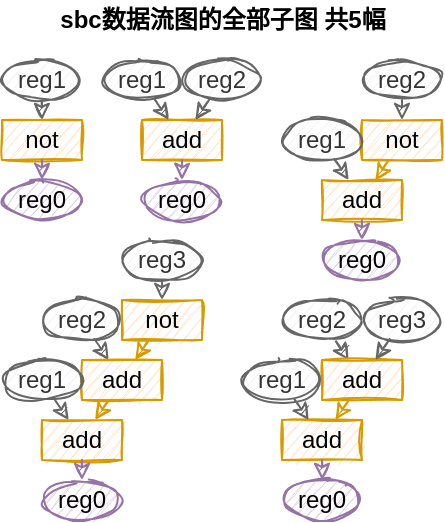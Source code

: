 <?xml version="1.0"?>
<mxfile version="18.1.3">
  <diagram id="ZNJziAjdaPIJvLetzNAb" name="Page-1">
    <mxGraphModel dx="2" dy="1" grid="1" gridSize="10" guides="0" tooltips="1" connect="1" arrows="1" fold="1" page="1" pageScale="1" pageWidth="850" pageHeight="1100" math="0" shadow="0">
      <root>
        <mxCell id="0"/>
        <mxCell id="1" parent="0"/>
        <mxCell id="v_liOWd7HeKcWQdTeGAF-1" value="&lt;b&gt;sbc&#x6570;&#x636E;&#x6D41;&#x56FE;&#x7684;&#x5168;&#x90E8;&#x5B50;&#x56FE; &#x5171;5&#x5E45;&lt;/b&gt;" style="text;html=1;align=center;verticalAlign=middle;resizable=0;points=[];autosize=1;strokeColor=none;fillColor=none;sketch=1;" parent="1" vertex="1">
          <mxGeometry x="100" y="80" width="180" height="20" as="geometry"/>
        </mxCell>
        <mxCell id="v_liOWd7HeKcWQdTeGAF-15" value="not" style="rounded=0;whiteSpace=wrap;html=1;fillColor=#ffe6cc;strokeColor=#d79b00;sketch=1;" parent="1" vertex="1">
          <mxGeometry x="80" y="140" width="40" height="20" as="geometry"/>
        </mxCell>
        <mxCell id="v_liOWd7HeKcWQdTeGAF-16" value="reg1" style="ellipse;whiteSpace=wrap;html=1;fillColor=#f5f5f5;fontColor=#333333;strokeColor=#666666;sketch=1;" parent="1" vertex="1">
          <mxGeometry x="80" y="110" width="40" height="20" as="geometry"/>
        </mxCell>
        <mxCell id="v_liOWd7HeKcWQdTeGAF-17" value="reg0" style="ellipse;whiteSpace=wrap;html=1;fillColor=#e1d5e7;strokeColor=#9673a6;sketch=1;" parent="1" vertex="1">
          <mxGeometry x="80" y="170" width="40" height="20" as="geometry"/>
        </mxCell>
        <mxCell id="v_liOWd7HeKcWQdTeGAF-18" value="" style="endArrow=classic;html=1;rounded=0;fillColor=#f5f5f5;strokeColor=#666666;sketch=1;" parent="1" source="v_liOWd7HeKcWQdTeGAF-16" target="v_liOWd7HeKcWQdTeGAF-15" edge="1">
          <mxGeometry width="50" height="50" relative="1" as="geometry">
            <mxPoint x="43.675" y="139.487" as="sourcePoint"/>
            <mxPoint x="36.667" y="150" as="targetPoint"/>
          </mxGeometry>
        </mxCell>
        <mxCell id="v_liOWd7HeKcWQdTeGAF-19" value="" style="endArrow=classic;html=1;rounded=0;fillColor=#e1d5e7;strokeColor=#9673a6;sketch=1;" parent="1" source="v_liOWd7HeKcWQdTeGAF-15" target="v_liOWd7HeKcWQdTeGAF-17" edge="1">
          <mxGeometry width="50" height="50" relative="1" as="geometry">
            <mxPoint x="-10" y="230" as="sourcePoint"/>
            <mxPoint x="-10" y="240" as="targetPoint"/>
          </mxGeometry>
        </mxCell>
        <mxCell id="v_liOWd7HeKcWQdTeGAF-20" value="add" style="rounded=0;whiteSpace=wrap;html=1;fillColor=#ffe6cc;strokeColor=#d79b00;sketch=1;" parent="1" vertex="1">
          <mxGeometry x="150" y="140" width="40" height="20" as="geometry"/>
        </mxCell>
        <mxCell id="v_liOWd7HeKcWQdTeGAF-21" value="reg1" style="ellipse;whiteSpace=wrap;html=1;fillColor=#f5f5f5;fontColor=#333333;strokeColor=#666666;sketch=1;" parent="1" vertex="1">
          <mxGeometry x="130" y="110" width="40" height="20" as="geometry"/>
        </mxCell>
        <mxCell id="v_liOWd7HeKcWQdTeGAF-22" value="reg0" style="ellipse;whiteSpace=wrap;html=1;fillColor=#e1d5e7;strokeColor=#9673a6;sketch=1;" parent="1" vertex="1">
          <mxGeometry x="150" y="170" width="40" height="20" as="geometry"/>
        </mxCell>
        <mxCell id="v_liOWd7HeKcWQdTeGAF-23" value="" style="endArrow=classic;html=1;rounded=0;fillColor=#f5f5f5;strokeColor=#666666;sketch=1;" parent="1" source="v_liOWd7HeKcWQdTeGAF-21" target="v_liOWd7HeKcWQdTeGAF-20" edge="1">
          <mxGeometry width="50" height="50" relative="1" as="geometry">
            <mxPoint x="113.675" y="139.487" as="sourcePoint"/>
            <mxPoint x="106.667" y="150" as="targetPoint"/>
          </mxGeometry>
        </mxCell>
        <mxCell id="v_liOWd7HeKcWQdTeGAF-24" value="" style="endArrow=classic;html=1;rounded=0;fillColor=#e1d5e7;strokeColor=#9673a6;sketch=1;" parent="1" source="v_liOWd7HeKcWQdTeGAF-20" target="v_liOWd7HeKcWQdTeGAF-22" edge="1">
          <mxGeometry width="50" height="50" relative="1" as="geometry">
            <mxPoint x="60" y="230" as="sourcePoint"/>
            <mxPoint x="60" y="240" as="targetPoint"/>
          </mxGeometry>
        </mxCell>
        <mxCell id="v_liOWd7HeKcWQdTeGAF-26" value="reg2" style="ellipse;whiteSpace=wrap;html=1;fillColor=#f5f5f5;fontColor=#333333;strokeColor=#666666;sketch=1;" parent="1" vertex="1">
          <mxGeometry x="170" y="110" width="40" height="20" as="geometry"/>
        </mxCell>
        <mxCell id="v_liOWd7HeKcWQdTeGAF-27" value="" style="endArrow=classic;html=1;rounded=0;fillColor=#f5f5f5;strokeColor=#666666;sketch=1;" parent="1" source="v_liOWd7HeKcWQdTeGAF-26" target="v_liOWd7HeKcWQdTeGAF-20" edge="1">
          <mxGeometry width="50" height="50" relative="1" as="geometry">
            <mxPoint x="163.675" y="139.487" as="sourcePoint"/>
            <mxPoint x="220" y="140" as="targetPoint"/>
          </mxGeometry>
        </mxCell>
        <mxCell id="v_liOWd7HeKcWQdTeGAF-28" value="add" style="rounded=0;whiteSpace=wrap;html=1;fillColor=#ffe6cc;strokeColor=#d79b00;sketch=1;" parent="1" vertex="1">
          <mxGeometry x="240" y="170" width="40" height="20" as="geometry"/>
        </mxCell>
        <mxCell id="v_liOWd7HeKcWQdTeGAF-30" value="reg0" style="ellipse;whiteSpace=wrap;html=1;fillColor=#e1d5e7;strokeColor=#9673a6;sketch=1;" parent="1" vertex="1">
          <mxGeometry x="240" y="200" width="40" height="20" as="geometry"/>
        </mxCell>
        <mxCell id="v_liOWd7HeKcWQdTeGAF-31" value="" style="endArrow=classic;html=1;rounded=0;fillColor=#f5f5f5;strokeColor=#666666;sketch=1;" parent="1" source="v_liOWd7HeKcWQdTeGAF-29" target="v_liOWd7HeKcWQdTeGAF-28" edge="1">
          <mxGeometry width="50" height="50" relative="1" as="geometry">
            <mxPoint x="203.675" y="169.487" as="sourcePoint"/>
            <mxPoint x="196.667" y="180" as="targetPoint"/>
          </mxGeometry>
        </mxCell>
        <mxCell id="v_liOWd7HeKcWQdTeGAF-32" value="" style="endArrow=classic;html=1;rounded=0;fillColor=#e1d5e7;strokeColor=#9673a6;sketch=1;" parent="1" source="v_liOWd7HeKcWQdTeGAF-28" target="v_liOWd7HeKcWQdTeGAF-30" edge="1">
          <mxGeometry width="50" height="50" relative="1" as="geometry">
            <mxPoint x="150" y="260" as="sourcePoint"/>
            <mxPoint x="150" y="270" as="targetPoint"/>
          </mxGeometry>
        </mxCell>
        <mxCell id="v_liOWd7HeKcWQdTeGAF-33" value="reg2" style="ellipse;whiteSpace=wrap;html=1;fillColor=#f5f5f5;fontColor=#333333;strokeColor=#666666;sketch=1;" parent="1" vertex="1">
          <mxGeometry x="260" y="110" width="40" height="20" as="geometry"/>
        </mxCell>
        <mxCell id="v_liOWd7HeKcWQdTeGAF-34" value="" style="endArrow=classic;html=1;rounded=0;fillColor=#f5f5f5;strokeColor=#666666;sketch=1;" parent="1" source="v_liOWd7HeKcWQdTeGAF-33" target="v_liOWd7HeKcWQdTeGAF-35" edge="1">
          <mxGeometry width="50" height="50" relative="1" as="geometry">
            <mxPoint x="203.675" y="149.487" as="sourcePoint"/>
            <mxPoint x="260" y="150" as="targetPoint"/>
          </mxGeometry>
        </mxCell>
        <mxCell id="v_liOWd7HeKcWQdTeGAF-35" value="not" style="rounded=0;whiteSpace=wrap;html=1;fillColor=#ffe6cc;strokeColor=#d79b00;sketch=1;" parent="1" vertex="1">
          <mxGeometry x="260" y="140" width="40" height="20" as="geometry"/>
        </mxCell>
        <mxCell id="v_liOWd7HeKcWQdTeGAF-36" value="" style="endArrow=classic;html=1;rounded=0;fillColor=#ffe6cc;strokeColor=#d79b00;sketch=1;" parent="1" source="v_liOWd7HeKcWQdTeGAF-35" target="v_liOWd7HeKcWQdTeGAF-28" edge="1">
          <mxGeometry width="50" height="50" relative="1" as="geometry">
            <mxPoint x="3.333" y="200" as="sourcePoint"/>
            <mxPoint x="-3.333" y="210" as="targetPoint"/>
          </mxGeometry>
        </mxCell>
        <mxCell id="v_liOWd7HeKcWQdTeGAF-29" value="reg1" style="ellipse;whiteSpace=wrap;html=1;fillColor=#f5f5f5;fontColor=#333333;strokeColor=#666666;sketch=1;" parent="1" vertex="1">
          <mxGeometry x="220" y="140" width="40" height="20" as="geometry"/>
        </mxCell>
        <mxCell id="v_liOWd7HeKcWQdTeGAF-37" value="add" style="rounded=0;whiteSpace=wrap;html=1;fillColor=#ffe6cc;strokeColor=#d79b00;sketch=1;" parent="1" vertex="1">
          <mxGeometry x="220" y="290" width="40" height="20" as="geometry"/>
        </mxCell>
        <mxCell id="v_liOWd7HeKcWQdTeGAF-38" value="reg0" style="ellipse;whiteSpace=wrap;html=1;fillColor=#e1d5e7;strokeColor=#9673a6;sketch=1;" parent="1" vertex="1">
          <mxGeometry x="220" y="320" width="40" height="20" as="geometry"/>
        </mxCell>
        <mxCell id="v_liOWd7HeKcWQdTeGAF-39" value="" style="endArrow=classic;html=1;rounded=0;fillColor=#f5f5f5;strokeColor=#666666;sketch=1;" parent="1" source="v_liOWd7HeKcWQdTeGAF-45" target="v_liOWd7HeKcWQdTeGAF-37" edge="1">
          <mxGeometry width="50" height="50" relative="1" as="geometry">
            <mxPoint x="183.675" y="289.487" as="sourcePoint"/>
            <mxPoint x="176.667" y="300" as="targetPoint"/>
          </mxGeometry>
        </mxCell>
        <mxCell id="v_liOWd7HeKcWQdTeGAF-40" value="" style="endArrow=classic;html=1;rounded=0;fillColor=#e1d5e7;strokeColor=#9673a6;sketch=1;" parent="1" source="v_liOWd7HeKcWQdTeGAF-37" target="v_liOWd7HeKcWQdTeGAF-38" edge="1">
          <mxGeometry width="50" height="50" relative="1" as="geometry">
            <mxPoint x="130" y="380" as="sourcePoint"/>
            <mxPoint x="130" y="390" as="targetPoint"/>
          </mxGeometry>
        </mxCell>
        <mxCell id="v_liOWd7HeKcWQdTeGAF-42" value="" style="endArrow=classic;html=1;rounded=0;fillColor=#f5f5f5;strokeColor=#666666;sketch=1;" parent="1" source="v_liOWd7HeKcWQdTeGAF-41" target="v_liOWd7HeKcWQdTeGAF-43" edge="1">
          <mxGeometry width="50" height="50" relative="1" as="geometry">
            <mxPoint x="183.675" y="269.487" as="sourcePoint"/>
            <mxPoint x="240" y="270" as="targetPoint"/>
          </mxGeometry>
        </mxCell>
        <mxCell id="v_liOWd7HeKcWQdTeGAF-43" value="add" style="rounded=0;whiteSpace=wrap;html=1;fillColor=#ffe6cc;strokeColor=#d79b00;sketch=1;" parent="1" vertex="1">
          <mxGeometry x="240" y="260" width="40" height="20" as="geometry"/>
        </mxCell>
        <mxCell id="v_liOWd7HeKcWQdTeGAF-44" value="" style="endArrow=classic;html=1;rounded=0;fillColor=#ffe6cc;strokeColor=#d79b00;sketch=1;" parent="1" source="v_liOWd7HeKcWQdTeGAF-43" target="v_liOWd7HeKcWQdTeGAF-37" edge="1">
          <mxGeometry width="50" height="50" relative="1" as="geometry">
            <mxPoint x="-16.667" y="320" as="sourcePoint"/>
            <mxPoint x="-23.333" y="330" as="targetPoint"/>
          </mxGeometry>
        </mxCell>
        <mxCell id="v_liOWd7HeKcWQdTeGAF-45" value="reg1" style="ellipse;whiteSpace=wrap;html=1;fillColor=#f5f5f5;fontColor=#333333;strokeColor=#666666;sketch=1;" parent="1" vertex="1">
          <mxGeometry x="200" y="260" width="40" height="20" as="geometry"/>
        </mxCell>
        <mxCell id="v_liOWd7HeKcWQdTeGAF-46" value="reg3" style="ellipse;whiteSpace=wrap;html=1;fillColor=#f5f5f5;fontColor=#333333;strokeColor=#666666;sketch=1;" parent="1" vertex="1">
          <mxGeometry x="260" y="230" width="40" height="20" as="geometry"/>
        </mxCell>
        <mxCell id="v_liOWd7HeKcWQdTeGAF-47" value="" style="endArrow=classic;html=1;rounded=0;fillColor=#f5f5f5;strokeColor=#666666;sketch=1;" parent="1" source="v_liOWd7HeKcWQdTeGAF-46" target="v_liOWd7HeKcWQdTeGAF-43" edge="1">
          <mxGeometry width="50" height="50" relative="1" as="geometry">
            <mxPoint x="233.675" y="199.487" as="sourcePoint"/>
            <mxPoint x="280" y="230" as="targetPoint"/>
          </mxGeometry>
        </mxCell>
        <mxCell id="v_liOWd7HeKcWQdTeGAF-41" value="reg2" style="ellipse;whiteSpace=wrap;html=1;fillColor=#f5f5f5;fontColor=#333333;strokeColor=#666666;sketch=1;" parent="1" vertex="1">
          <mxGeometry x="220" y="230" width="40" height="20" as="geometry"/>
        </mxCell>
        <mxCell id="v_liOWd7HeKcWQdTeGAF-50" value="add" style="rounded=0;whiteSpace=wrap;html=1;fillColor=#ffe6cc;strokeColor=#d79b00;sketch=1;" parent="1" vertex="1">
          <mxGeometry x="100" y="290" width="40" height="20" as="geometry"/>
        </mxCell>
        <mxCell id="v_liOWd7HeKcWQdTeGAF-51" value="reg0" style="ellipse;whiteSpace=wrap;html=1;fillColor=#e1d5e7;strokeColor=#9673a6;sketch=1;" parent="1" vertex="1">
          <mxGeometry x="100" y="320" width="40" height="20" as="geometry"/>
        </mxCell>
        <mxCell id="v_liOWd7HeKcWQdTeGAF-52" value="" style="endArrow=classic;html=1;rounded=0;fillColor=#f5f5f5;strokeColor=#666666;sketch=1;" parent="1" source="v_liOWd7HeKcWQdTeGAF-57" target="v_liOWd7HeKcWQdTeGAF-50" edge="1">
          <mxGeometry width="50" height="50" relative="1" as="geometry">
            <mxPoint x="63.675" y="289.487" as="sourcePoint"/>
            <mxPoint x="56.667" y="300" as="targetPoint"/>
          </mxGeometry>
        </mxCell>
        <mxCell id="v_liOWd7HeKcWQdTeGAF-53" value="" style="endArrow=classic;html=1;rounded=0;fillColor=#e1d5e7;strokeColor=#9673a6;sketch=1;" parent="1" source="v_liOWd7HeKcWQdTeGAF-50" target="v_liOWd7HeKcWQdTeGAF-51" edge="1">
          <mxGeometry width="50" height="50" relative="1" as="geometry">
            <mxPoint x="10" y="380" as="sourcePoint"/>
            <mxPoint x="10" y="390" as="targetPoint"/>
          </mxGeometry>
        </mxCell>
        <mxCell id="v_liOWd7HeKcWQdTeGAF-54" value="" style="endArrow=classic;html=1;rounded=0;fillColor=#f5f5f5;strokeColor=#666666;sketch=1;" parent="1" source="v_liOWd7HeKcWQdTeGAF-62" target="v_liOWd7HeKcWQdTeGAF-55" edge="1">
          <mxGeometry width="50" height="50" relative="1" as="geometry">
            <mxPoint x="63.675" y="269.487" as="sourcePoint"/>
            <mxPoint x="120" y="270" as="targetPoint"/>
          </mxGeometry>
        </mxCell>
        <mxCell id="v_liOWd7HeKcWQdTeGAF-55" value="add" style="rounded=0;whiteSpace=wrap;html=1;fillColor=#ffe6cc;strokeColor=#d79b00;sketch=1;" parent="1" vertex="1">
          <mxGeometry x="120" y="260" width="40" height="20" as="geometry"/>
        </mxCell>
        <mxCell id="v_liOWd7HeKcWQdTeGAF-56" value="" style="endArrow=classic;html=1;rounded=0;fillColor=#ffe6cc;strokeColor=#d79b00;sketch=1;" parent="1" source="v_liOWd7HeKcWQdTeGAF-55" target="v_liOWd7HeKcWQdTeGAF-50" edge="1">
          <mxGeometry width="50" height="50" relative="1" as="geometry">
            <mxPoint x="-136.667" y="320" as="sourcePoint"/>
            <mxPoint x="-143.333" y="330" as="targetPoint"/>
          </mxGeometry>
        </mxCell>
        <mxCell id="v_liOWd7HeKcWQdTeGAF-57" value="reg1" style="ellipse;whiteSpace=wrap;html=1;fillColor=#f5f5f5;fontColor=#333333;strokeColor=#666666;sketch=1;" parent="1" vertex="1">
          <mxGeometry x="80" y="260" width="40" height="20" as="geometry"/>
        </mxCell>
        <mxCell id="v_liOWd7HeKcWQdTeGAF-58" value="reg3" style="ellipse;whiteSpace=wrap;html=1;fillColor=#f5f5f5;fontColor=#333333;strokeColor=#666666;sketch=1;" parent="1" vertex="1">
          <mxGeometry x="140" y="200" width="40" height="20" as="geometry"/>
        </mxCell>
        <mxCell id="v_liOWd7HeKcWQdTeGAF-59" value="" style="endArrow=classic;html=1;rounded=0;fillColor=#f5f5f5;strokeColor=#666666;sketch=1;" parent="1" source="v_liOWd7HeKcWQdTeGAF-58" target="v_liOWd7HeKcWQdTeGAF-60" edge="1">
          <mxGeometry width="50" height="50" relative="1" as="geometry">
            <mxPoint x="113.675" y="199.487" as="sourcePoint"/>
            <mxPoint x="190" y="190" as="targetPoint"/>
          </mxGeometry>
        </mxCell>
        <mxCell id="v_liOWd7HeKcWQdTeGAF-60" value="not" style="rounded=0;whiteSpace=wrap;html=1;fillColor=#ffe6cc;strokeColor=#d79b00;sketch=1;" parent="1" vertex="1">
          <mxGeometry x="140" y="230" width="40" height="20" as="geometry"/>
        </mxCell>
        <mxCell id="v_liOWd7HeKcWQdTeGAF-61" value="" style="endArrow=classic;html=1;rounded=0;fillColor=#ffe6cc;strokeColor=#d79b00;sketch=1;" parent="1" source="v_liOWd7HeKcWQdTeGAF-60" target="v_liOWd7HeKcWQdTeGAF-55" edge="1">
          <mxGeometry width="50" height="50" relative="1" as="geometry">
            <mxPoint x="143.333" y="290" as="sourcePoint"/>
            <mxPoint x="136.667" y="300" as="targetPoint"/>
          </mxGeometry>
        </mxCell>
        <mxCell id="v_liOWd7HeKcWQdTeGAF-62" value="reg2" style="ellipse;whiteSpace=wrap;html=1;fillColor=#f5f5f5;fontColor=#333333;strokeColor=#666666;sketch=1;" parent="1" vertex="1">
          <mxGeometry x="100" y="230" width="40" height="20" as="geometry"/>
        </mxCell>
      </root>
    </mxGraphModel>
  </diagram>
</mxfile>
